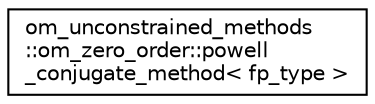 digraph "Graphical Class Hierarchy"
{
 // LATEX_PDF_SIZE
  edge [fontname="Helvetica",fontsize="10",labelfontname="Helvetica",labelfontsize="10"];
  node [fontname="Helvetica",fontsize="10",shape=record];
  rankdir="LR";
  Node0 [label="om_unconstrained_methods\l::om_zero_order::powell\l_conjugate_method\< fp_type \>",height=0.2,width=0.4,color="black", fillcolor="white", style="filled",URL="$classom__unconstrained__methods_1_1om__zero__order_1_1powell__conjugate__method.html",tooltip="Powell conjugate method object."];
}
